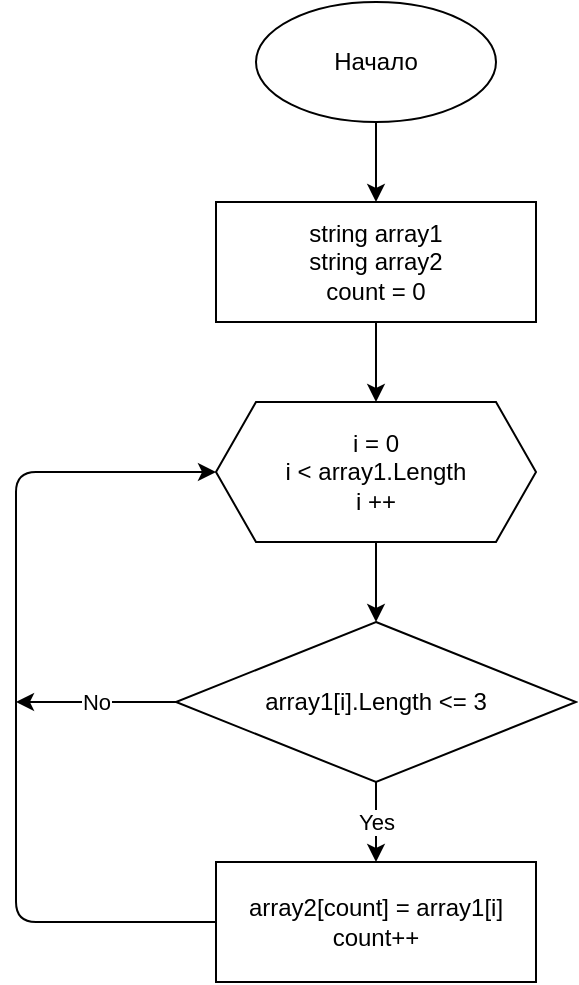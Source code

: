 <mxfile>
    <diagram id="ih3Uq9ib8Df4zD9TjHBi" name="Страница 1">
        <mxGraphModel dx="1060" dy="249" grid="0" gridSize="10" guides="1" tooltips="1" connect="1" arrows="1" fold="1" page="1" pageScale="1" pageWidth="827" pageHeight="1169" math="0" shadow="0">
            <root>
                <mxCell id="0"/>
                <mxCell id="1" parent="0"/>
                <mxCell id="2" value="Начало" style="ellipse;whiteSpace=wrap;html=1;" parent="1" vertex="1">
                    <mxGeometry x="340" y="20" width="120" height="60" as="geometry"/>
                </mxCell>
                <mxCell id="3" value="string array1&lt;br&gt;string array2&lt;br&gt;count = 0" style="rounded=0;whiteSpace=wrap;html=1;" parent="1" vertex="1">
                    <mxGeometry x="320" y="120" width="160" height="60" as="geometry"/>
                </mxCell>
                <mxCell id="4" value="i = 0&lt;br&gt;i &amp;lt;&amp;nbsp;array1.Length&lt;br&gt;i ++" style="shape=hexagon;perimeter=hexagonPerimeter2;whiteSpace=wrap;html=1;fixedSize=1;" parent="1" vertex="1">
                    <mxGeometry x="320" y="220" width="160" height="70" as="geometry"/>
                </mxCell>
                <mxCell id="6" value="array1[i].Length &amp;lt;= 3" style="rhombus;whiteSpace=wrap;html=1;" parent="1" vertex="1">
                    <mxGeometry x="300" y="330" width="200" height="80" as="geometry"/>
                </mxCell>
                <mxCell id="7" value="array2[count] = array1[i]&lt;br&gt;count++" style="rounded=0;whiteSpace=wrap;html=1;" parent="1" vertex="1">
                    <mxGeometry x="320" y="450" width="160" height="60" as="geometry"/>
                </mxCell>
                <mxCell id="8" value="" style="endArrow=classic;html=1;exitX=0;exitY=0.5;exitDx=0;exitDy=0;entryX=0;entryY=0.5;entryDx=0;entryDy=0;" parent="1" source="7" target="4" edge="1">
                    <mxGeometry width="50" height="50" relative="1" as="geometry">
                        <mxPoint x="390" y="290" as="sourcePoint"/>
                        <mxPoint x="440" y="240" as="targetPoint"/>
                        <Array as="points">
                            <mxPoint x="220" y="480"/>
                            <mxPoint x="220" y="255"/>
                        </Array>
                    </mxGeometry>
                </mxCell>
                <mxCell id="9" value="" style="endArrow=classic;html=1;exitX=0.5;exitY=1;exitDx=0;exitDy=0;entryX=0.5;entryY=0;entryDx=0;entryDy=0;" parent="1" source="2" target="3" edge="1">
                    <mxGeometry width="50" height="50" relative="1" as="geometry">
                        <mxPoint x="390" y="290" as="sourcePoint"/>
                        <mxPoint x="440" y="240" as="targetPoint"/>
                    </mxGeometry>
                </mxCell>
                <mxCell id="10" value="" style="endArrow=classic;html=1;exitX=0.5;exitY=1;exitDx=0;exitDy=0;entryX=0.5;entryY=0;entryDx=0;entryDy=0;" parent="1" source="3" target="4" edge="1">
                    <mxGeometry width="50" height="50" relative="1" as="geometry">
                        <mxPoint x="390" y="290" as="sourcePoint"/>
                        <mxPoint x="440" y="240" as="targetPoint"/>
                    </mxGeometry>
                </mxCell>
                <mxCell id="11" value="" style="endArrow=classic;html=1;exitX=0.5;exitY=1;exitDx=0;exitDy=0;entryX=0.5;entryY=0;entryDx=0;entryDy=0;" parent="1" source="4" target="6" edge="1">
                    <mxGeometry width="50" height="50" relative="1" as="geometry">
                        <mxPoint x="390" y="290" as="sourcePoint"/>
                        <mxPoint x="440" y="240" as="targetPoint"/>
                    </mxGeometry>
                </mxCell>
                <mxCell id="12" value="" style="endArrow=classic;html=1;exitX=0.5;exitY=1;exitDx=0;exitDy=0;entryX=0.5;entryY=0;entryDx=0;entryDy=0;" parent="1" source="6" target="7" edge="1">
                    <mxGeometry relative="1" as="geometry">
                        <mxPoint x="360" y="260" as="sourcePoint"/>
                        <mxPoint x="460" y="260" as="targetPoint"/>
                    </mxGeometry>
                </mxCell>
                <mxCell id="13" value="Yes" style="edgeLabel;resizable=0;html=1;align=center;verticalAlign=middle;" parent="12" connectable="0" vertex="1">
                    <mxGeometry relative="1" as="geometry"/>
                </mxCell>
                <mxCell id="15" value="" style="endArrow=classic;html=1;exitX=0;exitY=0.5;exitDx=0;exitDy=0;" edge="1" parent="1" source="6">
                    <mxGeometry relative="1" as="geometry">
                        <mxPoint x="363" y="334" as="sourcePoint"/>
                        <mxPoint x="220" y="370" as="targetPoint"/>
                    </mxGeometry>
                </mxCell>
                <mxCell id="16" value="No" style="edgeLabel;resizable=0;html=1;align=center;verticalAlign=middle;" connectable="0" vertex="1" parent="15">
                    <mxGeometry relative="1" as="geometry"/>
                </mxCell>
            </root>
        </mxGraphModel>
    </diagram>
</mxfile>